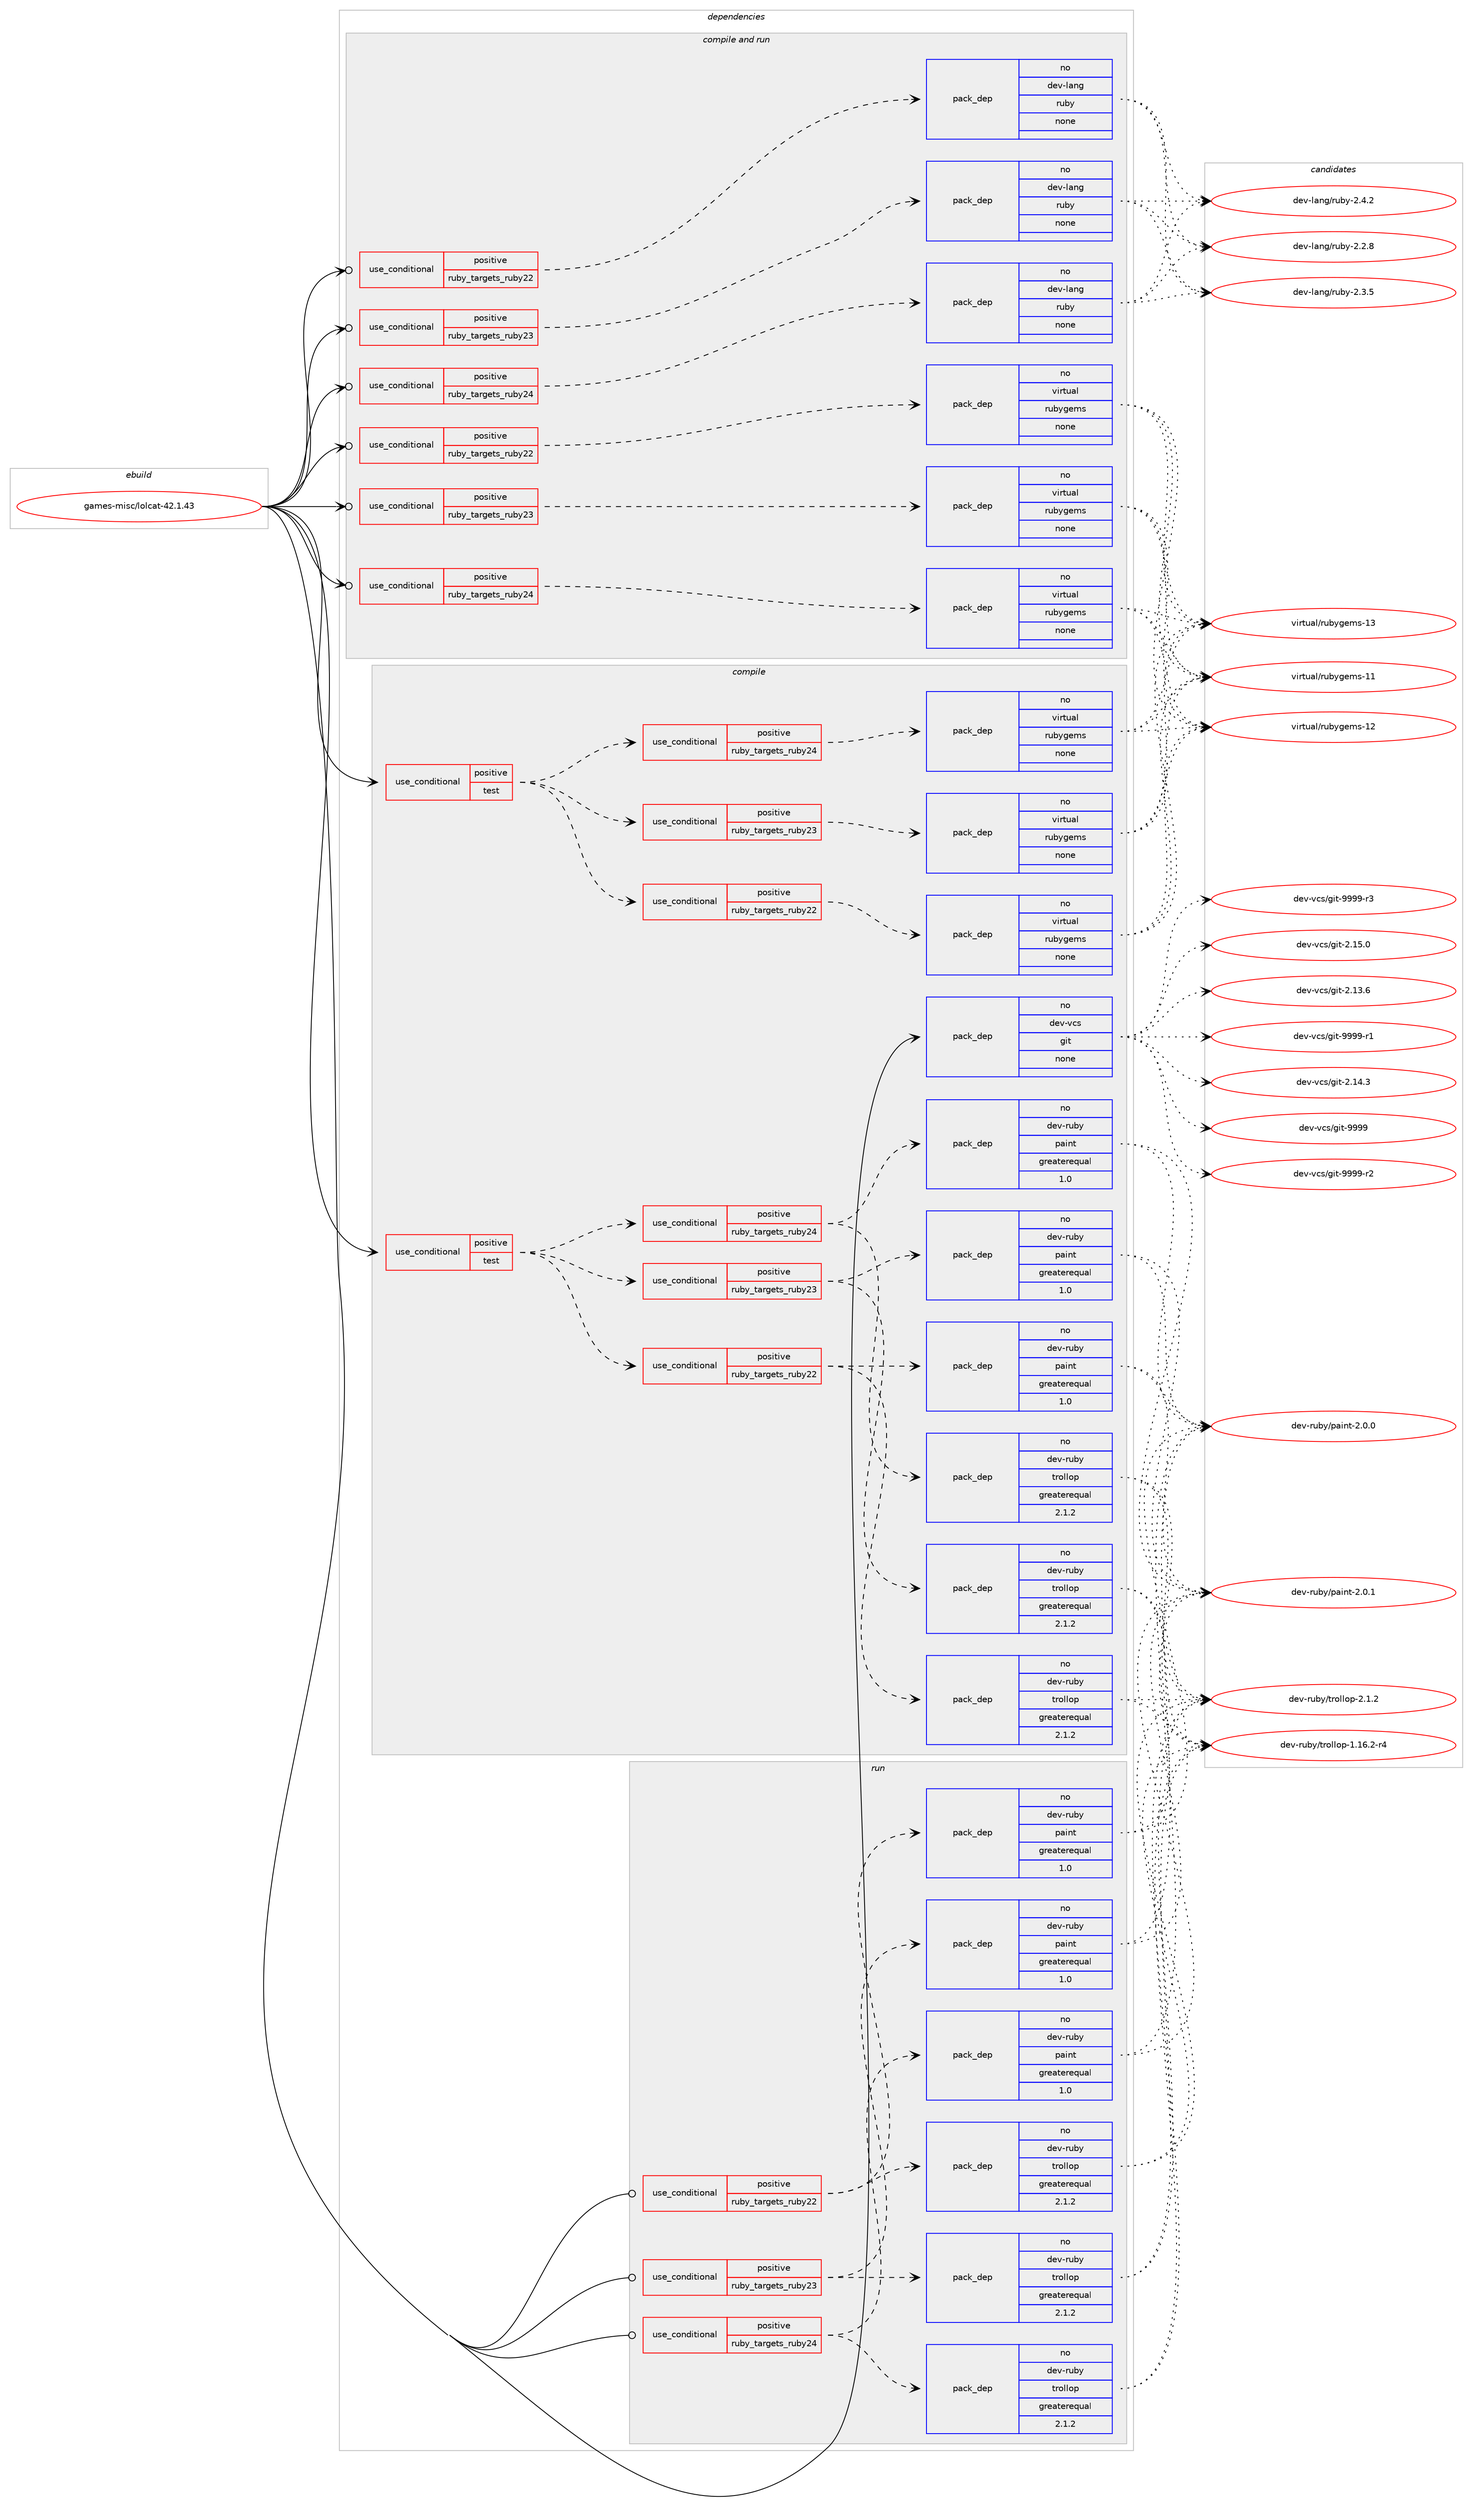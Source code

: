 digraph prolog {

# *************
# Graph options
# *************

newrank=true;
concentrate=true;
compound=true;
graph [rankdir=LR,fontname=Helvetica,fontsize=10,ranksep=1.5];#, ranksep=2.5, nodesep=0.2];
edge  [arrowhead=vee];
node  [fontname=Helvetica,fontsize=10];

# **********
# The ebuild
# **********

subgraph cluster_leftcol {
color=gray;
rank=same;
label=<<i>ebuild</i>>;
id [label="games-misc/lolcat-42.1.43", color=red, width=4, href="../games-misc/lolcat-42.1.43.svg"];
}

# ****************
# The dependencies
# ****************

subgraph cluster_midcol {
color=gray;
label=<<i>dependencies</i>>;
subgraph cluster_compile {
fillcolor="#eeeeee";
style=filled;
label=<<i>compile</i>>;
subgraph cond80745 {
dependency300461 [label=<<TABLE BORDER="0" CELLBORDER="1" CELLSPACING="0" CELLPADDING="4"><TR><TD ROWSPAN="3" CELLPADDING="10">use_conditional</TD></TR><TR><TD>positive</TD></TR><TR><TD>test</TD></TR></TABLE>>, shape=none, color=red];
subgraph cond80746 {
dependency300462 [label=<<TABLE BORDER="0" CELLBORDER="1" CELLSPACING="0" CELLPADDING="4"><TR><TD ROWSPAN="3" CELLPADDING="10">use_conditional</TD></TR><TR><TD>positive</TD></TR><TR><TD>ruby_targets_ruby22</TD></TR></TABLE>>, shape=none, color=red];
subgraph pack215039 {
dependency300463 [label=<<TABLE BORDER="0" CELLBORDER="1" CELLSPACING="0" CELLPADDING="4" WIDTH="220"><TR><TD ROWSPAN="6" CELLPADDING="30">pack_dep</TD></TR><TR><TD WIDTH="110">no</TD></TR><TR><TD>dev-ruby</TD></TR><TR><TD>trollop</TD></TR><TR><TD>greaterequal</TD></TR><TR><TD>2.1.2</TD></TR></TABLE>>, shape=none, color=blue];
}
dependency300462:e -> dependency300463:w [weight=20,style="dashed",arrowhead="vee"];
subgraph pack215040 {
dependency300464 [label=<<TABLE BORDER="0" CELLBORDER="1" CELLSPACING="0" CELLPADDING="4" WIDTH="220"><TR><TD ROWSPAN="6" CELLPADDING="30">pack_dep</TD></TR><TR><TD WIDTH="110">no</TD></TR><TR><TD>dev-ruby</TD></TR><TR><TD>paint</TD></TR><TR><TD>greaterequal</TD></TR><TR><TD>1.0</TD></TR></TABLE>>, shape=none, color=blue];
}
dependency300462:e -> dependency300464:w [weight=20,style="dashed",arrowhead="vee"];
}
dependency300461:e -> dependency300462:w [weight=20,style="dashed",arrowhead="vee"];
subgraph cond80747 {
dependency300465 [label=<<TABLE BORDER="0" CELLBORDER="1" CELLSPACING="0" CELLPADDING="4"><TR><TD ROWSPAN="3" CELLPADDING="10">use_conditional</TD></TR><TR><TD>positive</TD></TR><TR><TD>ruby_targets_ruby23</TD></TR></TABLE>>, shape=none, color=red];
subgraph pack215041 {
dependency300466 [label=<<TABLE BORDER="0" CELLBORDER="1" CELLSPACING="0" CELLPADDING="4" WIDTH="220"><TR><TD ROWSPAN="6" CELLPADDING="30">pack_dep</TD></TR><TR><TD WIDTH="110">no</TD></TR><TR><TD>dev-ruby</TD></TR><TR><TD>trollop</TD></TR><TR><TD>greaterequal</TD></TR><TR><TD>2.1.2</TD></TR></TABLE>>, shape=none, color=blue];
}
dependency300465:e -> dependency300466:w [weight=20,style="dashed",arrowhead="vee"];
subgraph pack215042 {
dependency300467 [label=<<TABLE BORDER="0" CELLBORDER="1" CELLSPACING="0" CELLPADDING="4" WIDTH="220"><TR><TD ROWSPAN="6" CELLPADDING="30">pack_dep</TD></TR><TR><TD WIDTH="110">no</TD></TR><TR><TD>dev-ruby</TD></TR><TR><TD>paint</TD></TR><TR><TD>greaterequal</TD></TR><TR><TD>1.0</TD></TR></TABLE>>, shape=none, color=blue];
}
dependency300465:e -> dependency300467:w [weight=20,style="dashed",arrowhead="vee"];
}
dependency300461:e -> dependency300465:w [weight=20,style="dashed",arrowhead="vee"];
subgraph cond80748 {
dependency300468 [label=<<TABLE BORDER="0" CELLBORDER="1" CELLSPACING="0" CELLPADDING="4"><TR><TD ROWSPAN="3" CELLPADDING="10">use_conditional</TD></TR><TR><TD>positive</TD></TR><TR><TD>ruby_targets_ruby24</TD></TR></TABLE>>, shape=none, color=red];
subgraph pack215043 {
dependency300469 [label=<<TABLE BORDER="0" CELLBORDER="1" CELLSPACING="0" CELLPADDING="4" WIDTH="220"><TR><TD ROWSPAN="6" CELLPADDING="30">pack_dep</TD></TR><TR><TD WIDTH="110">no</TD></TR><TR><TD>dev-ruby</TD></TR><TR><TD>trollop</TD></TR><TR><TD>greaterequal</TD></TR><TR><TD>2.1.2</TD></TR></TABLE>>, shape=none, color=blue];
}
dependency300468:e -> dependency300469:w [weight=20,style="dashed",arrowhead="vee"];
subgraph pack215044 {
dependency300470 [label=<<TABLE BORDER="0" CELLBORDER="1" CELLSPACING="0" CELLPADDING="4" WIDTH="220"><TR><TD ROWSPAN="6" CELLPADDING="30">pack_dep</TD></TR><TR><TD WIDTH="110">no</TD></TR><TR><TD>dev-ruby</TD></TR><TR><TD>paint</TD></TR><TR><TD>greaterequal</TD></TR><TR><TD>1.0</TD></TR></TABLE>>, shape=none, color=blue];
}
dependency300468:e -> dependency300470:w [weight=20,style="dashed",arrowhead="vee"];
}
dependency300461:e -> dependency300468:w [weight=20,style="dashed",arrowhead="vee"];
}
id:e -> dependency300461:w [weight=20,style="solid",arrowhead="vee"];
subgraph cond80749 {
dependency300471 [label=<<TABLE BORDER="0" CELLBORDER="1" CELLSPACING="0" CELLPADDING="4"><TR><TD ROWSPAN="3" CELLPADDING="10">use_conditional</TD></TR><TR><TD>positive</TD></TR><TR><TD>test</TD></TR></TABLE>>, shape=none, color=red];
subgraph cond80750 {
dependency300472 [label=<<TABLE BORDER="0" CELLBORDER="1" CELLSPACING="0" CELLPADDING="4"><TR><TD ROWSPAN="3" CELLPADDING="10">use_conditional</TD></TR><TR><TD>positive</TD></TR><TR><TD>ruby_targets_ruby22</TD></TR></TABLE>>, shape=none, color=red];
subgraph pack215045 {
dependency300473 [label=<<TABLE BORDER="0" CELLBORDER="1" CELLSPACING="0" CELLPADDING="4" WIDTH="220"><TR><TD ROWSPAN="6" CELLPADDING="30">pack_dep</TD></TR><TR><TD WIDTH="110">no</TD></TR><TR><TD>virtual</TD></TR><TR><TD>rubygems</TD></TR><TR><TD>none</TD></TR><TR><TD></TD></TR></TABLE>>, shape=none, color=blue];
}
dependency300472:e -> dependency300473:w [weight=20,style="dashed",arrowhead="vee"];
}
dependency300471:e -> dependency300472:w [weight=20,style="dashed",arrowhead="vee"];
subgraph cond80751 {
dependency300474 [label=<<TABLE BORDER="0" CELLBORDER="1" CELLSPACING="0" CELLPADDING="4"><TR><TD ROWSPAN="3" CELLPADDING="10">use_conditional</TD></TR><TR><TD>positive</TD></TR><TR><TD>ruby_targets_ruby23</TD></TR></TABLE>>, shape=none, color=red];
subgraph pack215046 {
dependency300475 [label=<<TABLE BORDER="0" CELLBORDER="1" CELLSPACING="0" CELLPADDING="4" WIDTH="220"><TR><TD ROWSPAN="6" CELLPADDING="30">pack_dep</TD></TR><TR><TD WIDTH="110">no</TD></TR><TR><TD>virtual</TD></TR><TR><TD>rubygems</TD></TR><TR><TD>none</TD></TR><TR><TD></TD></TR></TABLE>>, shape=none, color=blue];
}
dependency300474:e -> dependency300475:w [weight=20,style="dashed",arrowhead="vee"];
}
dependency300471:e -> dependency300474:w [weight=20,style="dashed",arrowhead="vee"];
subgraph cond80752 {
dependency300476 [label=<<TABLE BORDER="0" CELLBORDER="1" CELLSPACING="0" CELLPADDING="4"><TR><TD ROWSPAN="3" CELLPADDING="10">use_conditional</TD></TR><TR><TD>positive</TD></TR><TR><TD>ruby_targets_ruby24</TD></TR></TABLE>>, shape=none, color=red];
subgraph pack215047 {
dependency300477 [label=<<TABLE BORDER="0" CELLBORDER="1" CELLSPACING="0" CELLPADDING="4" WIDTH="220"><TR><TD ROWSPAN="6" CELLPADDING="30">pack_dep</TD></TR><TR><TD WIDTH="110">no</TD></TR><TR><TD>virtual</TD></TR><TR><TD>rubygems</TD></TR><TR><TD>none</TD></TR><TR><TD></TD></TR></TABLE>>, shape=none, color=blue];
}
dependency300476:e -> dependency300477:w [weight=20,style="dashed",arrowhead="vee"];
}
dependency300471:e -> dependency300476:w [weight=20,style="dashed",arrowhead="vee"];
}
id:e -> dependency300471:w [weight=20,style="solid",arrowhead="vee"];
subgraph pack215048 {
dependency300478 [label=<<TABLE BORDER="0" CELLBORDER="1" CELLSPACING="0" CELLPADDING="4" WIDTH="220"><TR><TD ROWSPAN="6" CELLPADDING="30">pack_dep</TD></TR><TR><TD WIDTH="110">no</TD></TR><TR><TD>dev-vcs</TD></TR><TR><TD>git</TD></TR><TR><TD>none</TD></TR><TR><TD></TD></TR></TABLE>>, shape=none, color=blue];
}
id:e -> dependency300478:w [weight=20,style="solid",arrowhead="vee"];
}
subgraph cluster_compileandrun {
fillcolor="#eeeeee";
style=filled;
label=<<i>compile and run</i>>;
subgraph cond80753 {
dependency300479 [label=<<TABLE BORDER="0" CELLBORDER="1" CELLSPACING="0" CELLPADDING="4"><TR><TD ROWSPAN="3" CELLPADDING="10">use_conditional</TD></TR><TR><TD>positive</TD></TR><TR><TD>ruby_targets_ruby22</TD></TR></TABLE>>, shape=none, color=red];
subgraph pack215049 {
dependency300480 [label=<<TABLE BORDER="0" CELLBORDER="1" CELLSPACING="0" CELLPADDING="4" WIDTH="220"><TR><TD ROWSPAN="6" CELLPADDING="30">pack_dep</TD></TR><TR><TD WIDTH="110">no</TD></TR><TR><TD>dev-lang</TD></TR><TR><TD>ruby</TD></TR><TR><TD>none</TD></TR><TR><TD></TD></TR></TABLE>>, shape=none, color=blue];
}
dependency300479:e -> dependency300480:w [weight=20,style="dashed",arrowhead="vee"];
}
id:e -> dependency300479:w [weight=20,style="solid",arrowhead="odotvee"];
subgraph cond80754 {
dependency300481 [label=<<TABLE BORDER="0" CELLBORDER="1" CELLSPACING="0" CELLPADDING="4"><TR><TD ROWSPAN="3" CELLPADDING="10">use_conditional</TD></TR><TR><TD>positive</TD></TR><TR><TD>ruby_targets_ruby22</TD></TR></TABLE>>, shape=none, color=red];
subgraph pack215050 {
dependency300482 [label=<<TABLE BORDER="0" CELLBORDER="1" CELLSPACING="0" CELLPADDING="4" WIDTH="220"><TR><TD ROWSPAN="6" CELLPADDING="30">pack_dep</TD></TR><TR><TD WIDTH="110">no</TD></TR><TR><TD>virtual</TD></TR><TR><TD>rubygems</TD></TR><TR><TD>none</TD></TR><TR><TD></TD></TR></TABLE>>, shape=none, color=blue];
}
dependency300481:e -> dependency300482:w [weight=20,style="dashed",arrowhead="vee"];
}
id:e -> dependency300481:w [weight=20,style="solid",arrowhead="odotvee"];
subgraph cond80755 {
dependency300483 [label=<<TABLE BORDER="0" CELLBORDER="1" CELLSPACING="0" CELLPADDING="4"><TR><TD ROWSPAN="3" CELLPADDING="10">use_conditional</TD></TR><TR><TD>positive</TD></TR><TR><TD>ruby_targets_ruby23</TD></TR></TABLE>>, shape=none, color=red];
subgraph pack215051 {
dependency300484 [label=<<TABLE BORDER="0" CELLBORDER="1" CELLSPACING="0" CELLPADDING="4" WIDTH="220"><TR><TD ROWSPAN="6" CELLPADDING="30">pack_dep</TD></TR><TR><TD WIDTH="110">no</TD></TR><TR><TD>dev-lang</TD></TR><TR><TD>ruby</TD></TR><TR><TD>none</TD></TR><TR><TD></TD></TR></TABLE>>, shape=none, color=blue];
}
dependency300483:e -> dependency300484:w [weight=20,style="dashed",arrowhead="vee"];
}
id:e -> dependency300483:w [weight=20,style="solid",arrowhead="odotvee"];
subgraph cond80756 {
dependency300485 [label=<<TABLE BORDER="0" CELLBORDER="1" CELLSPACING="0" CELLPADDING="4"><TR><TD ROWSPAN="3" CELLPADDING="10">use_conditional</TD></TR><TR><TD>positive</TD></TR><TR><TD>ruby_targets_ruby23</TD></TR></TABLE>>, shape=none, color=red];
subgraph pack215052 {
dependency300486 [label=<<TABLE BORDER="0" CELLBORDER="1" CELLSPACING="0" CELLPADDING="4" WIDTH="220"><TR><TD ROWSPAN="6" CELLPADDING="30">pack_dep</TD></TR><TR><TD WIDTH="110">no</TD></TR><TR><TD>virtual</TD></TR><TR><TD>rubygems</TD></TR><TR><TD>none</TD></TR><TR><TD></TD></TR></TABLE>>, shape=none, color=blue];
}
dependency300485:e -> dependency300486:w [weight=20,style="dashed",arrowhead="vee"];
}
id:e -> dependency300485:w [weight=20,style="solid",arrowhead="odotvee"];
subgraph cond80757 {
dependency300487 [label=<<TABLE BORDER="0" CELLBORDER="1" CELLSPACING="0" CELLPADDING="4"><TR><TD ROWSPAN="3" CELLPADDING="10">use_conditional</TD></TR><TR><TD>positive</TD></TR><TR><TD>ruby_targets_ruby24</TD></TR></TABLE>>, shape=none, color=red];
subgraph pack215053 {
dependency300488 [label=<<TABLE BORDER="0" CELLBORDER="1" CELLSPACING="0" CELLPADDING="4" WIDTH="220"><TR><TD ROWSPAN="6" CELLPADDING="30">pack_dep</TD></TR><TR><TD WIDTH="110">no</TD></TR><TR><TD>dev-lang</TD></TR><TR><TD>ruby</TD></TR><TR><TD>none</TD></TR><TR><TD></TD></TR></TABLE>>, shape=none, color=blue];
}
dependency300487:e -> dependency300488:w [weight=20,style="dashed",arrowhead="vee"];
}
id:e -> dependency300487:w [weight=20,style="solid",arrowhead="odotvee"];
subgraph cond80758 {
dependency300489 [label=<<TABLE BORDER="0" CELLBORDER="1" CELLSPACING="0" CELLPADDING="4"><TR><TD ROWSPAN="3" CELLPADDING="10">use_conditional</TD></TR><TR><TD>positive</TD></TR><TR><TD>ruby_targets_ruby24</TD></TR></TABLE>>, shape=none, color=red];
subgraph pack215054 {
dependency300490 [label=<<TABLE BORDER="0" CELLBORDER="1" CELLSPACING="0" CELLPADDING="4" WIDTH="220"><TR><TD ROWSPAN="6" CELLPADDING="30">pack_dep</TD></TR><TR><TD WIDTH="110">no</TD></TR><TR><TD>virtual</TD></TR><TR><TD>rubygems</TD></TR><TR><TD>none</TD></TR><TR><TD></TD></TR></TABLE>>, shape=none, color=blue];
}
dependency300489:e -> dependency300490:w [weight=20,style="dashed",arrowhead="vee"];
}
id:e -> dependency300489:w [weight=20,style="solid",arrowhead="odotvee"];
}
subgraph cluster_run {
fillcolor="#eeeeee";
style=filled;
label=<<i>run</i>>;
subgraph cond80759 {
dependency300491 [label=<<TABLE BORDER="0" CELLBORDER="1" CELLSPACING="0" CELLPADDING="4"><TR><TD ROWSPAN="3" CELLPADDING="10">use_conditional</TD></TR><TR><TD>positive</TD></TR><TR><TD>ruby_targets_ruby22</TD></TR></TABLE>>, shape=none, color=red];
subgraph pack215055 {
dependency300492 [label=<<TABLE BORDER="0" CELLBORDER="1" CELLSPACING="0" CELLPADDING="4" WIDTH="220"><TR><TD ROWSPAN="6" CELLPADDING="30">pack_dep</TD></TR><TR><TD WIDTH="110">no</TD></TR><TR><TD>dev-ruby</TD></TR><TR><TD>trollop</TD></TR><TR><TD>greaterequal</TD></TR><TR><TD>2.1.2</TD></TR></TABLE>>, shape=none, color=blue];
}
dependency300491:e -> dependency300492:w [weight=20,style="dashed",arrowhead="vee"];
subgraph pack215056 {
dependency300493 [label=<<TABLE BORDER="0" CELLBORDER="1" CELLSPACING="0" CELLPADDING="4" WIDTH="220"><TR><TD ROWSPAN="6" CELLPADDING="30">pack_dep</TD></TR><TR><TD WIDTH="110">no</TD></TR><TR><TD>dev-ruby</TD></TR><TR><TD>paint</TD></TR><TR><TD>greaterequal</TD></TR><TR><TD>1.0</TD></TR></TABLE>>, shape=none, color=blue];
}
dependency300491:e -> dependency300493:w [weight=20,style="dashed",arrowhead="vee"];
}
id:e -> dependency300491:w [weight=20,style="solid",arrowhead="odot"];
subgraph cond80760 {
dependency300494 [label=<<TABLE BORDER="0" CELLBORDER="1" CELLSPACING="0" CELLPADDING="4"><TR><TD ROWSPAN="3" CELLPADDING="10">use_conditional</TD></TR><TR><TD>positive</TD></TR><TR><TD>ruby_targets_ruby23</TD></TR></TABLE>>, shape=none, color=red];
subgraph pack215057 {
dependency300495 [label=<<TABLE BORDER="0" CELLBORDER="1" CELLSPACING="0" CELLPADDING="4" WIDTH="220"><TR><TD ROWSPAN="6" CELLPADDING="30">pack_dep</TD></TR><TR><TD WIDTH="110">no</TD></TR><TR><TD>dev-ruby</TD></TR><TR><TD>trollop</TD></TR><TR><TD>greaterequal</TD></TR><TR><TD>2.1.2</TD></TR></TABLE>>, shape=none, color=blue];
}
dependency300494:e -> dependency300495:w [weight=20,style="dashed",arrowhead="vee"];
subgraph pack215058 {
dependency300496 [label=<<TABLE BORDER="0" CELLBORDER="1" CELLSPACING="0" CELLPADDING="4" WIDTH="220"><TR><TD ROWSPAN="6" CELLPADDING="30">pack_dep</TD></TR><TR><TD WIDTH="110">no</TD></TR><TR><TD>dev-ruby</TD></TR><TR><TD>paint</TD></TR><TR><TD>greaterequal</TD></TR><TR><TD>1.0</TD></TR></TABLE>>, shape=none, color=blue];
}
dependency300494:e -> dependency300496:w [weight=20,style="dashed",arrowhead="vee"];
}
id:e -> dependency300494:w [weight=20,style="solid",arrowhead="odot"];
subgraph cond80761 {
dependency300497 [label=<<TABLE BORDER="0" CELLBORDER="1" CELLSPACING="0" CELLPADDING="4"><TR><TD ROWSPAN="3" CELLPADDING="10">use_conditional</TD></TR><TR><TD>positive</TD></TR><TR><TD>ruby_targets_ruby24</TD></TR></TABLE>>, shape=none, color=red];
subgraph pack215059 {
dependency300498 [label=<<TABLE BORDER="0" CELLBORDER="1" CELLSPACING="0" CELLPADDING="4" WIDTH="220"><TR><TD ROWSPAN="6" CELLPADDING="30">pack_dep</TD></TR><TR><TD WIDTH="110">no</TD></TR><TR><TD>dev-ruby</TD></TR><TR><TD>trollop</TD></TR><TR><TD>greaterequal</TD></TR><TR><TD>2.1.2</TD></TR></TABLE>>, shape=none, color=blue];
}
dependency300497:e -> dependency300498:w [weight=20,style="dashed",arrowhead="vee"];
subgraph pack215060 {
dependency300499 [label=<<TABLE BORDER="0" CELLBORDER="1" CELLSPACING="0" CELLPADDING="4" WIDTH="220"><TR><TD ROWSPAN="6" CELLPADDING="30">pack_dep</TD></TR><TR><TD WIDTH="110">no</TD></TR><TR><TD>dev-ruby</TD></TR><TR><TD>paint</TD></TR><TR><TD>greaterequal</TD></TR><TR><TD>1.0</TD></TR></TABLE>>, shape=none, color=blue];
}
dependency300497:e -> dependency300499:w [weight=20,style="dashed",arrowhead="vee"];
}
id:e -> dependency300497:w [weight=20,style="solid",arrowhead="odot"];
}
}

# **************
# The candidates
# **************

subgraph cluster_choices {
rank=same;
color=gray;
label=<<i>candidates</i>>;

subgraph choice215039 {
color=black;
nodesep=1;
choice100101118451141179812147116114111108108111112454946495446504511452 [label="dev-ruby/trollop-1.16.2-r4", color=red, width=4,href="../dev-ruby/trollop-1.16.2-r4.svg"];
choice100101118451141179812147116114111108108111112455046494650 [label="dev-ruby/trollop-2.1.2", color=red, width=4,href="../dev-ruby/trollop-2.1.2.svg"];
dependency300463:e -> choice100101118451141179812147116114111108108111112454946495446504511452:w [style=dotted,weight="100"];
dependency300463:e -> choice100101118451141179812147116114111108108111112455046494650:w [style=dotted,weight="100"];
}
subgraph choice215040 {
color=black;
nodesep=1;
choice10010111845114117981214711297105110116455046484648 [label="dev-ruby/paint-2.0.0", color=red, width=4,href="../dev-ruby/paint-2.0.0.svg"];
choice10010111845114117981214711297105110116455046484649 [label="dev-ruby/paint-2.0.1", color=red, width=4,href="../dev-ruby/paint-2.0.1.svg"];
dependency300464:e -> choice10010111845114117981214711297105110116455046484648:w [style=dotted,weight="100"];
dependency300464:e -> choice10010111845114117981214711297105110116455046484649:w [style=dotted,weight="100"];
}
subgraph choice215041 {
color=black;
nodesep=1;
choice100101118451141179812147116114111108108111112454946495446504511452 [label="dev-ruby/trollop-1.16.2-r4", color=red, width=4,href="../dev-ruby/trollop-1.16.2-r4.svg"];
choice100101118451141179812147116114111108108111112455046494650 [label="dev-ruby/trollop-2.1.2", color=red, width=4,href="../dev-ruby/trollop-2.1.2.svg"];
dependency300466:e -> choice100101118451141179812147116114111108108111112454946495446504511452:w [style=dotted,weight="100"];
dependency300466:e -> choice100101118451141179812147116114111108108111112455046494650:w [style=dotted,weight="100"];
}
subgraph choice215042 {
color=black;
nodesep=1;
choice10010111845114117981214711297105110116455046484648 [label="dev-ruby/paint-2.0.0", color=red, width=4,href="../dev-ruby/paint-2.0.0.svg"];
choice10010111845114117981214711297105110116455046484649 [label="dev-ruby/paint-2.0.1", color=red, width=4,href="../dev-ruby/paint-2.0.1.svg"];
dependency300467:e -> choice10010111845114117981214711297105110116455046484648:w [style=dotted,weight="100"];
dependency300467:e -> choice10010111845114117981214711297105110116455046484649:w [style=dotted,weight="100"];
}
subgraph choice215043 {
color=black;
nodesep=1;
choice100101118451141179812147116114111108108111112454946495446504511452 [label="dev-ruby/trollop-1.16.2-r4", color=red, width=4,href="../dev-ruby/trollop-1.16.2-r4.svg"];
choice100101118451141179812147116114111108108111112455046494650 [label="dev-ruby/trollop-2.1.2", color=red, width=4,href="../dev-ruby/trollop-2.1.2.svg"];
dependency300469:e -> choice100101118451141179812147116114111108108111112454946495446504511452:w [style=dotted,weight="100"];
dependency300469:e -> choice100101118451141179812147116114111108108111112455046494650:w [style=dotted,weight="100"];
}
subgraph choice215044 {
color=black;
nodesep=1;
choice10010111845114117981214711297105110116455046484648 [label="dev-ruby/paint-2.0.0", color=red, width=4,href="../dev-ruby/paint-2.0.0.svg"];
choice10010111845114117981214711297105110116455046484649 [label="dev-ruby/paint-2.0.1", color=red, width=4,href="../dev-ruby/paint-2.0.1.svg"];
dependency300470:e -> choice10010111845114117981214711297105110116455046484648:w [style=dotted,weight="100"];
dependency300470:e -> choice10010111845114117981214711297105110116455046484649:w [style=dotted,weight="100"];
}
subgraph choice215045 {
color=black;
nodesep=1;
choice118105114116117971084711411798121103101109115454949 [label="virtual/rubygems-11", color=red, width=4,href="../virtual/rubygems-11.svg"];
choice118105114116117971084711411798121103101109115454950 [label="virtual/rubygems-12", color=red, width=4,href="../virtual/rubygems-12.svg"];
choice118105114116117971084711411798121103101109115454951 [label="virtual/rubygems-13", color=red, width=4,href="../virtual/rubygems-13.svg"];
dependency300473:e -> choice118105114116117971084711411798121103101109115454949:w [style=dotted,weight="100"];
dependency300473:e -> choice118105114116117971084711411798121103101109115454950:w [style=dotted,weight="100"];
dependency300473:e -> choice118105114116117971084711411798121103101109115454951:w [style=dotted,weight="100"];
}
subgraph choice215046 {
color=black;
nodesep=1;
choice118105114116117971084711411798121103101109115454949 [label="virtual/rubygems-11", color=red, width=4,href="../virtual/rubygems-11.svg"];
choice118105114116117971084711411798121103101109115454950 [label="virtual/rubygems-12", color=red, width=4,href="../virtual/rubygems-12.svg"];
choice118105114116117971084711411798121103101109115454951 [label="virtual/rubygems-13", color=red, width=4,href="../virtual/rubygems-13.svg"];
dependency300475:e -> choice118105114116117971084711411798121103101109115454949:w [style=dotted,weight="100"];
dependency300475:e -> choice118105114116117971084711411798121103101109115454950:w [style=dotted,weight="100"];
dependency300475:e -> choice118105114116117971084711411798121103101109115454951:w [style=dotted,weight="100"];
}
subgraph choice215047 {
color=black;
nodesep=1;
choice118105114116117971084711411798121103101109115454949 [label="virtual/rubygems-11", color=red, width=4,href="../virtual/rubygems-11.svg"];
choice118105114116117971084711411798121103101109115454950 [label="virtual/rubygems-12", color=red, width=4,href="../virtual/rubygems-12.svg"];
choice118105114116117971084711411798121103101109115454951 [label="virtual/rubygems-13", color=red, width=4,href="../virtual/rubygems-13.svg"];
dependency300477:e -> choice118105114116117971084711411798121103101109115454949:w [style=dotted,weight="100"];
dependency300477:e -> choice118105114116117971084711411798121103101109115454950:w [style=dotted,weight="100"];
dependency300477:e -> choice118105114116117971084711411798121103101109115454951:w [style=dotted,weight="100"];
}
subgraph choice215048 {
color=black;
nodesep=1;
choice10010111845118991154710310511645504649514654 [label="dev-vcs/git-2.13.6", color=red, width=4,href="../dev-vcs/git-2.13.6.svg"];
choice10010111845118991154710310511645504649524651 [label="dev-vcs/git-2.14.3", color=red, width=4,href="../dev-vcs/git-2.14.3.svg"];
choice10010111845118991154710310511645504649534648 [label="dev-vcs/git-2.15.0", color=red, width=4,href="../dev-vcs/git-2.15.0.svg"];
choice1001011184511899115471031051164557575757 [label="dev-vcs/git-9999", color=red, width=4,href="../dev-vcs/git-9999.svg"];
choice10010111845118991154710310511645575757574511449 [label="dev-vcs/git-9999-r1", color=red, width=4,href="../dev-vcs/git-9999-r1.svg"];
choice10010111845118991154710310511645575757574511450 [label="dev-vcs/git-9999-r2", color=red, width=4,href="../dev-vcs/git-9999-r2.svg"];
choice10010111845118991154710310511645575757574511451 [label="dev-vcs/git-9999-r3", color=red, width=4,href="../dev-vcs/git-9999-r3.svg"];
dependency300478:e -> choice10010111845118991154710310511645504649514654:w [style=dotted,weight="100"];
dependency300478:e -> choice10010111845118991154710310511645504649524651:w [style=dotted,weight="100"];
dependency300478:e -> choice10010111845118991154710310511645504649534648:w [style=dotted,weight="100"];
dependency300478:e -> choice1001011184511899115471031051164557575757:w [style=dotted,weight="100"];
dependency300478:e -> choice10010111845118991154710310511645575757574511449:w [style=dotted,weight="100"];
dependency300478:e -> choice10010111845118991154710310511645575757574511450:w [style=dotted,weight="100"];
dependency300478:e -> choice10010111845118991154710310511645575757574511451:w [style=dotted,weight="100"];
}
subgraph choice215049 {
color=black;
nodesep=1;
choice10010111845108971101034711411798121455046504656 [label="dev-lang/ruby-2.2.8", color=red, width=4,href="../dev-lang/ruby-2.2.8.svg"];
choice10010111845108971101034711411798121455046514653 [label="dev-lang/ruby-2.3.5", color=red, width=4,href="../dev-lang/ruby-2.3.5.svg"];
choice10010111845108971101034711411798121455046524650 [label="dev-lang/ruby-2.4.2", color=red, width=4,href="../dev-lang/ruby-2.4.2.svg"];
dependency300480:e -> choice10010111845108971101034711411798121455046504656:w [style=dotted,weight="100"];
dependency300480:e -> choice10010111845108971101034711411798121455046514653:w [style=dotted,weight="100"];
dependency300480:e -> choice10010111845108971101034711411798121455046524650:w [style=dotted,weight="100"];
}
subgraph choice215050 {
color=black;
nodesep=1;
choice118105114116117971084711411798121103101109115454949 [label="virtual/rubygems-11", color=red, width=4,href="../virtual/rubygems-11.svg"];
choice118105114116117971084711411798121103101109115454950 [label="virtual/rubygems-12", color=red, width=4,href="../virtual/rubygems-12.svg"];
choice118105114116117971084711411798121103101109115454951 [label="virtual/rubygems-13", color=red, width=4,href="../virtual/rubygems-13.svg"];
dependency300482:e -> choice118105114116117971084711411798121103101109115454949:w [style=dotted,weight="100"];
dependency300482:e -> choice118105114116117971084711411798121103101109115454950:w [style=dotted,weight="100"];
dependency300482:e -> choice118105114116117971084711411798121103101109115454951:w [style=dotted,weight="100"];
}
subgraph choice215051 {
color=black;
nodesep=1;
choice10010111845108971101034711411798121455046504656 [label="dev-lang/ruby-2.2.8", color=red, width=4,href="../dev-lang/ruby-2.2.8.svg"];
choice10010111845108971101034711411798121455046514653 [label="dev-lang/ruby-2.3.5", color=red, width=4,href="../dev-lang/ruby-2.3.5.svg"];
choice10010111845108971101034711411798121455046524650 [label="dev-lang/ruby-2.4.2", color=red, width=4,href="../dev-lang/ruby-2.4.2.svg"];
dependency300484:e -> choice10010111845108971101034711411798121455046504656:w [style=dotted,weight="100"];
dependency300484:e -> choice10010111845108971101034711411798121455046514653:w [style=dotted,weight="100"];
dependency300484:e -> choice10010111845108971101034711411798121455046524650:w [style=dotted,weight="100"];
}
subgraph choice215052 {
color=black;
nodesep=1;
choice118105114116117971084711411798121103101109115454949 [label="virtual/rubygems-11", color=red, width=4,href="../virtual/rubygems-11.svg"];
choice118105114116117971084711411798121103101109115454950 [label="virtual/rubygems-12", color=red, width=4,href="../virtual/rubygems-12.svg"];
choice118105114116117971084711411798121103101109115454951 [label="virtual/rubygems-13", color=red, width=4,href="../virtual/rubygems-13.svg"];
dependency300486:e -> choice118105114116117971084711411798121103101109115454949:w [style=dotted,weight="100"];
dependency300486:e -> choice118105114116117971084711411798121103101109115454950:w [style=dotted,weight="100"];
dependency300486:e -> choice118105114116117971084711411798121103101109115454951:w [style=dotted,weight="100"];
}
subgraph choice215053 {
color=black;
nodesep=1;
choice10010111845108971101034711411798121455046504656 [label="dev-lang/ruby-2.2.8", color=red, width=4,href="../dev-lang/ruby-2.2.8.svg"];
choice10010111845108971101034711411798121455046514653 [label="dev-lang/ruby-2.3.5", color=red, width=4,href="../dev-lang/ruby-2.3.5.svg"];
choice10010111845108971101034711411798121455046524650 [label="dev-lang/ruby-2.4.2", color=red, width=4,href="../dev-lang/ruby-2.4.2.svg"];
dependency300488:e -> choice10010111845108971101034711411798121455046504656:w [style=dotted,weight="100"];
dependency300488:e -> choice10010111845108971101034711411798121455046514653:w [style=dotted,weight="100"];
dependency300488:e -> choice10010111845108971101034711411798121455046524650:w [style=dotted,weight="100"];
}
subgraph choice215054 {
color=black;
nodesep=1;
choice118105114116117971084711411798121103101109115454949 [label="virtual/rubygems-11", color=red, width=4,href="../virtual/rubygems-11.svg"];
choice118105114116117971084711411798121103101109115454950 [label="virtual/rubygems-12", color=red, width=4,href="../virtual/rubygems-12.svg"];
choice118105114116117971084711411798121103101109115454951 [label="virtual/rubygems-13", color=red, width=4,href="../virtual/rubygems-13.svg"];
dependency300490:e -> choice118105114116117971084711411798121103101109115454949:w [style=dotted,weight="100"];
dependency300490:e -> choice118105114116117971084711411798121103101109115454950:w [style=dotted,weight="100"];
dependency300490:e -> choice118105114116117971084711411798121103101109115454951:w [style=dotted,weight="100"];
}
subgraph choice215055 {
color=black;
nodesep=1;
choice100101118451141179812147116114111108108111112454946495446504511452 [label="dev-ruby/trollop-1.16.2-r4", color=red, width=4,href="../dev-ruby/trollop-1.16.2-r4.svg"];
choice100101118451141179812147116114111108108111112455046494650 [label="dev-ruby/trollop-2.1.2", color=red, width=4,href="../dev-ruby/trollop-2.1.2.svg"];
dependency300492:e -> choice100101118451141179812147116114111108108111112454946495446504511452:w [style=dotted,weight="100"];
dependency300492:e -> choice100101118451141179812147116114111108108111112455046494650:w [style=dotted,weight="100"];
}
subgraph choice215056 {
color=black;
nodesep=1;
choice10010111845114117981214711297105110116455046484648 [label="dev-ruby/paint-2.0.0", color=red, width=4,href="../dev-ruby/paint-2.0.0.svg"];
choice10010111845114117981214711297105110116455046484649 [label="dev-ruby/paint-2.0.1", color=red, width=4,href="../dev-ruby/paint-2.0.1.svg"];
dependency300493:e -> choice10010111845114117981214711297105110116455046484648:w [style=dotted,weight="100"];
dependency300493:e -> choice10010111845114117981214711297105110116455046484649:w [style=dotted,weight="100"];
}
subgraph choice215057 {
color=black;
nodesep=1;
choice100101118451141179812147116114111108108111112454946495446504511452 [label="dev-ruby/trollop-1.16.2-r4", color=red, width=4,href="../dev-ruby/trollop-1.16.2-r4.svg"];
choice100101118451141179812147116114111108108111112455046494650 [label="dev-ruby/trollop-2.1.2", color=red, width=4,href="../dev-ruby/trollop-2.1.2.svg"];
dependency300495:e -> choice100101118451141179812147116114111108108111112454946495446504511452:w [style=dotted,weight="100"];
dependency300495:e -> choice100101118451141179812147116114111108108111112455046494650:w [style=dotted,weight="100"];
}
subgraph choice215058 {
color=black;
nodesep=1;
choice10010111845114117981214711297105110116455046484648 [label="dev-ruby/paint-2.0.0", color=red, width=4,href="../dev-ruby/paint-2.0.0.svg"];
choice10010111845114117981214711297105110116455046484649 [label="dev-ruby/paint-2.0.1", color=red, width=4,href="../dev-ruby/paint-2.0.1.svg"];
dependency300496:e -> choice10010111845114117981214711297105110116455046484648:w [style=dotted,weight="100"];
dependency300496:e -> choice10010111845114117981214711297105110116455046484649:w [style=dotted,weight="100"];
}
subgraph choice215059 {
color=black;
nodesep=1;
choice100101118451141179812147116114111108108111112454946495446504511452 [label="dev-ruby/trollop-1.16.2-r4", color=red, width=4,href="../dev-ruby/trollop-1.16.2-r4.svg"];
choice100101118451141179812147116114111108108111112455046494650 [label="dev-ruby/trollop-2.1.2", color=red, width=4,href="../dev-ruby/trollop-2.1.2.svg"];
dependency300498:e -> choice100101118451141179812147116114111108108111112454946495446504511452:w [style=dotted,weight="100"];
dependency300498:e -> choice100101118451141179812147116114111108108111112455046494650:w [style=dotted,weight="100"];
}
subgraph choice215060 {
color=black;
nodesep=1;
choice10010111845114117981214711297105110116455046484648 [label="dev-ruby/paint-2.0.0", color=red, width=4,href="../dev-ruby/paint-2.0.0.svg"];
choice10010111845114117981214711297105110116455046484649 [label="dev-ruby/paint-2.0.1", color=red, width=4,href="../dev-ruby/paint-2.0.1.svg"];
dependency300499:e -> choice10010111845114117981214711297105110116455046484648:w [style=dotted,weight="100"];
dependency300499:e -> choice10010111845114117981214711297105110116455046484649:w [style=dotted,weight="100"];
}
}

}
